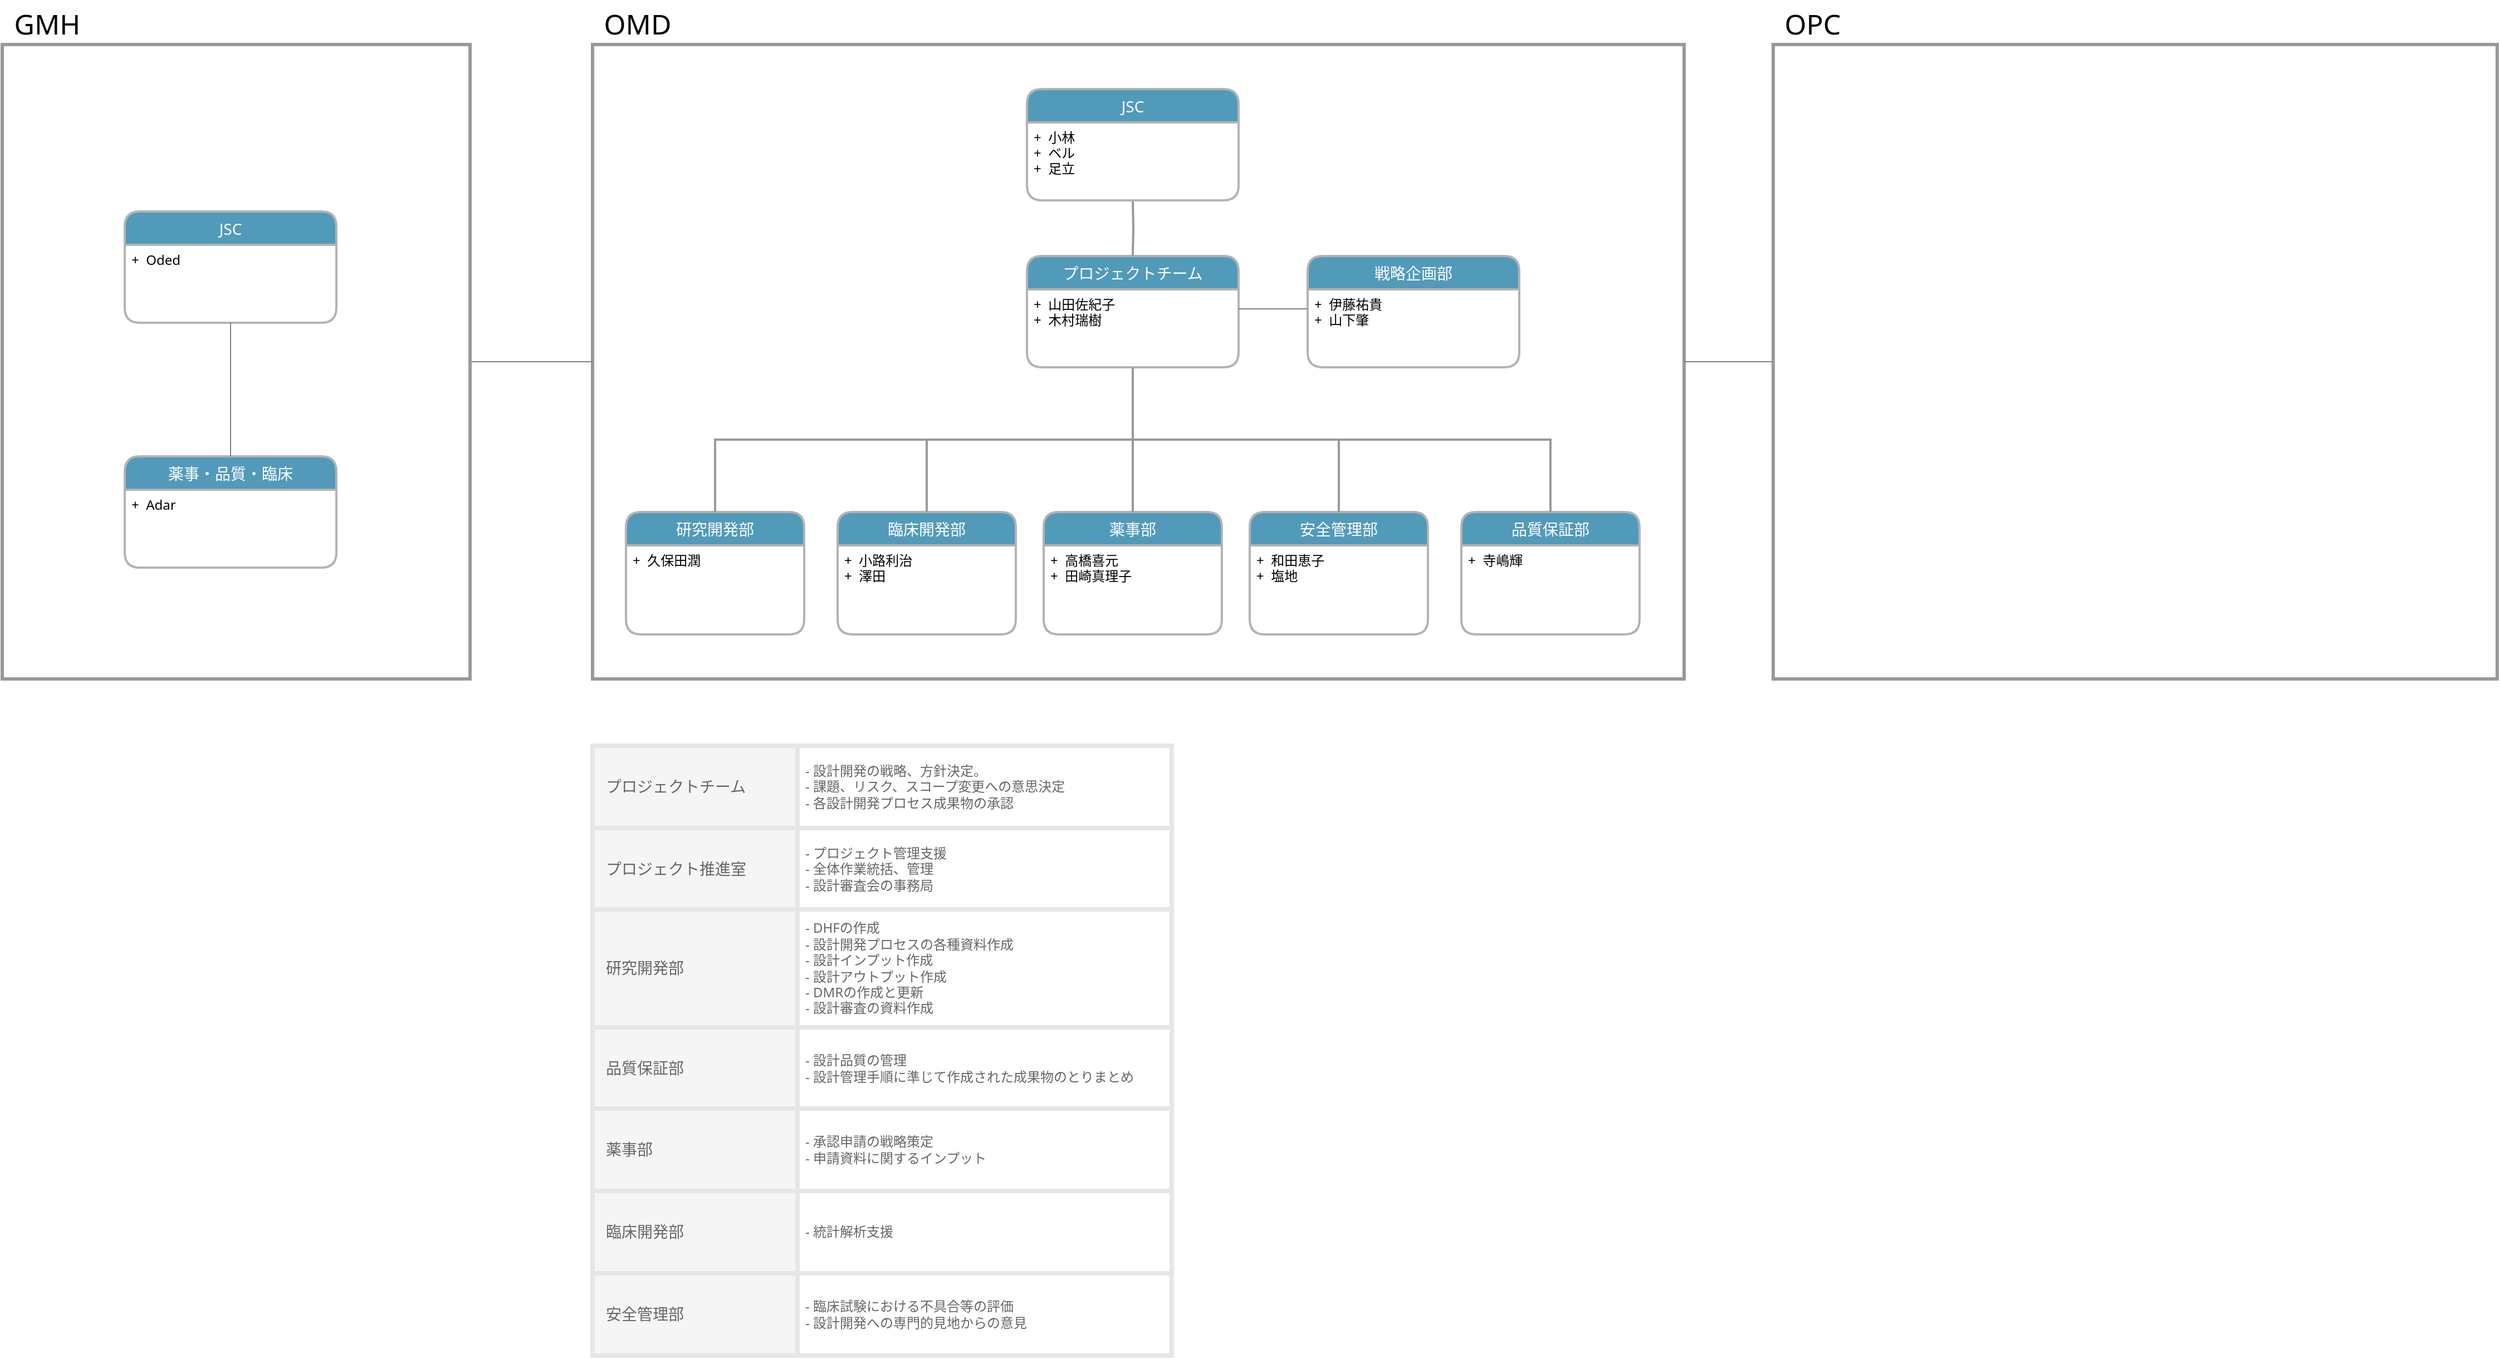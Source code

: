 <mxfile version="20.2.0" type="github">
  <diagram id="-1XbQWdAczWEwSHENw1Y" name="Page-1">
    <mxGraphModel dx="3411" dy="1083" grid="1" gridSize="10" guides="1" tooltips="1" connect="1" arrows="1" fold="1" page="1" pageScale="1" pageWidth="850" pageHeight="1100" math="0" shadow="0">
      <root>
        <mxCell id="0" />
        <mxCell id="1" parent="0" />
        <mxCell id="92E8GHfRl66O824Zm0lk-59" value="" style="rounded=0;whiteSpace=wrap;html=1;fillColor=none;strokeColor=#999999;strokeWidth=3;" vertex="1" parent="1">
          <mxGeometry x="-650" y="240" width="980" height="570" as="geometry" />
        </mxCell>
        <mxCell id="92E8GHfRl66O824Zm0lk-3" value="プロジェクトチーム" style="swimlane;childLayout=stackLayout;horizontal=1;startSize=30;horizontalStack=0;rounded=1;fontSize=14;fontStyle=0;strokeWidth=2;resizeParent=0;resizeLast=1;shadow=0;dashed=0;align=center;fillColor=#529ABA;fontColor=#FFFFFF;strokeColor=#B3B3B3;fontFamily=Noto Sans;fontSource=https%3A%2F%2Ffonts.googleapis.com%2Fcss%3Ffamily%3DNoto%2BSans;" vertex="1" parent="1">
          <mxGeometry x="-260" y="430" width="190" height="100" as="geometry">
            <mxRectangle x="290" y="380" width="160" height="30" as="alternateBounds" />
          </mxGeometry>
        </mxCell>
        <mxCell id="92E8GHfRl66O824Zm0lk-4" value="+  山田佐紀子　&#xa;+  木村瑞樹" style="align=left;strokeColor=none;fillColor=none;spacingLeft=4;fontSize=12;verticalAlign=top;resizable=0;rotatable=0;part=1;fontFamily=Noto Sans;fontSource=https%3A%2F%2Ffonts.googleapis.com%2Fcss%3Ffamily%3DNoto%2BSans;" vertex="1" parent="92E8GHfRl66O824Zm0lk-3">
          <mxGeometry y="30" width="190" height="70" as="geometry" />
        </mxCell>
        <mxCell id="92E8GHfRl66O824Zm0lk-5" style="edgeStyle=orthogonalEdgeStyle;rounded=0;orthogonalLoop=1;jettySize=auto;html=1;exitX=0.5;exitY=1;exitDx=0;exitDy=0;fontSize=18;fontColor=#FFFFFF;startArrow=none;startFill=0;strokeColor=#999999;strokeWidth=2;endArrow=none;endFill=0;fontFamily=Noto Sans;fontSource=https%3A%2F%2Ffonts.googleapis.com%2Fcss%3Ffamily%3DNoto%2BSans;" edge="1" parent="1" target="92E8GHfRl66O824Zm0lk-3">
          <mxGeometry relative="1" as="geometry">
            <mxPoint x="-165" y="380.0" as="sourcePoint" />
          </mxGeometry>
        </mxCell>
        <mxCell id="92E8GHfRl66O824Zm0lk-6" value="研究開発部" style="swimlane;childLayout=stackLayout;horizontal=1;startSize=30;horizontalStack=0;rounded=1;fontSize=14;fontStyle=0;strokeWidth=2;resizeParent=0;resizeLast=1;shadow=0;dashed=0;align=center;fillColor=#529ABA;fontColor=#FFFFFF;strokeColor=#B3B3B3;fontFamily=Noto Sans;fontSource=https%3A%2F%2Ffonts.googleapis.com%2Fcss%3Ffamily%3DNoto%2BSans;" vertex="1" parent="1">
          <mxGeometry x="-620" y="660" width="160" height="110" as="geometry" />
        </mxCell>
        <mxCell id="92E8GHfRl66O824Zm0lk-7" value="+  久保田潤" style="align=left;strokeColor=none;fillColor=none;spacingLeft=4;fontSize=12;verticalAlign=top;resizable=0;rotatable=0;part=1;fontFamily=Noto Sans;fontSource=https%3A%2F%2Ffonts.googleapis.com%2Fcss%3Ffamily%3DNoto%2BSans;" vertex="1" parent="92E8GHfRl66O824Zm0lk-6">
          <mxGeometry y="30" width="160" height="80" as="geometry" />
        </mxCell>
        <mxCell id="92E8GHfRl66O824Zm0lk-8" style="edgeStyle=orthogonalEdgeStyle;rounded=0;orthogonalLoop=1;jettySize=auto;html=1;exitX=0.5;exitY=1;exitDx=0;exitDy=0;entryX=0.5;entryY=0;entryDx=0;entryDy=0;fontSize=18;fontColor=#666666;startArrow=none;startFill=0;endArrow=none;endFill=0;strokeColor=#999999;strokeWidth=2;fontFamily=Noto Sans;fontSource=https%3A%2F%2Ffonts.googleapis.com%2Fcss%3Ffamily%3DNoto%2BSans;" edge="1" parent="1" source="92E8GHfRl66O824Zm0lk-4" target="92E8GHfRl66O824Zm0lk-6">
          <mxGeometry relative="1" as="geometry" />
        </mxCell>
        <mxCell id="92E8GHfRl66O824Zm0lk-9" value="臨床開発部" style="swimlane;childLayout=stackLayout;horizontal=1;startSize=30;horizontalStack=0;rounded=1;fontSize=14;fontStyle=0;strokeWidth=2;resizeParent=0;resizeLast=1;shadow=0;dashed=0;align=center;fillColor=#529ABA;fontColor=#FFFFFF;strokeColor=#B3B3B3;fontFamily=Noto Sans;fontSource=https%3A%2F%2Ffonts.googleapis.com%2Fcss%3Ffamily%3DNoto%2BSans;" vertex="1" parent="1">
          <mxGeometry x="-430" y="660" width="160" height="110" as="geometry" />
        </mxCell>
        <mxCell id="92E8GHfRl66O824Zm0lk-10" value="+  小路利治&#xa;+  澤田" style="align=left;strokeColor=none;fillColor=none;spacingLeft=4;fontSize=12;verticalAlign=top;resizable=0;rotatable=0;part=1;fontFamily=Noto Sans;fontSource=https%3A%2F%2Ffonts.googleapis.com%2Fcss%3Ffamily%3DNoto%2BSans;" vertex="1" parent="92E8GHfRl66O824Zm0lk-9">
          <mxGeometry y="30" width="160" height="80" as="geometry" />
        </mxCell>
        <mxCell id="92E8GHfRl66O824Zm0lk-11" value="薬事部" style="swimlane;childLayout=stackLayout;horizontal=1;startSize=30;horizontalStack=0;rounded=1;fontSize=14;fontStyle=0;strokeWidth=2;resizeParent=0;resizeLast=1;shadow=0;dashed=0;align=center;fillColor=#529ABA;fontColor=#FFFFFF;strokeColor=#B3B3B3;fontFamily=Noto Sans;fontSource=https%3A%2F%2Ffonts.googleapis.com%2Fcss%3Ffamily%3DNoto%2BSans;" vertex="1" parent="1">
          <mxGeometry x="-245" y="660" width="160" height="110" as="geometry" />
        </mxCell>
        <mxCell id="92E8GHfRl66O824Zm0lk-12" value="+  高橋喜元&#xa;+  田崎真理子" style="align=left;strokeColor=none;fillColor=none;spacingLeft=4;fontSize=12;verticalAlign=top;resizable=0;rotatable=0;part=1;fontFamily=Noto Sans;fontSource=https%3A%2F%2Ffonts.googleapis.com%2Fcss%3Ffamily%3DNoto%2BSans;" vertex="1" parent="92E8GHfRl66O824Zm0lk-11">
          <mxGeometry y="30" width="160" height="80" as="geometry" />
        </mxCell>
        <mxCell id="92E8GHfRl66O824Zm0lk-13" value="安全管理部" style="swimlane;childLayout=stackLayout;horizontal=1;startSize=30;horizontalStack=0;rounded=1;fontSize=14;fontStyle=0;strokeWidth=2;resizeParent=0;resizeLast=1;shadow=0;dashed=0;align=center;fillColor=#529ABA;fontColor=#FFFFFF;strokeColor=#B3B3B3;fontFamily=Noto Sans;fontSource=https%3A%2F%2Ffonts.googleapis.com%2Fcss%3Ffamily%3DNoto%2BSans;" vertex="1" parent="1">
          <mxGeometry x="-60" y="660" width="160" height="110" as="geometry" />
        </mxCell>
        <mxCell id="92E8GHfRl66O824Zm0lk-14" value="+  和田恵子&#xa;+  塩地" style="align=left;strokeColor=none;fillColor=none;spacingLeft=4;fontSize=12;verticalAlign=top;resizable=0;rotatable=0;part=1;fontFamily=Noto Sans;fontSource=https%3A%2F%2Ffonts.googleapis.com%2Fcss%3Ffamily%3DNoto%2BSans;" vertex="1" parent="92E8GHfRl66O824Zm0lk-13">
          <mxGeometry y="30" width="160" height="80" as="geometry" />
        </mxCell>
        <mxCell id="92E8GHfRl66O824Zm0lk-15" value="品質保証部" style="swimlane;childLayout=stackLayout;horizontal=1;startSize=30;horizontalStack=0;rounded=1;fontSize=14;fontStyle=0;strokeWidth=2;resizeParent=0;resizeLast=1;shadow=0;dashed=0;align=center;fillColor=#529ABA;fontColor=#FFFFFF;strokeColor=#B3B3B3;fontFamily=Noto Sans;fontSource=https%3A%2F%2Ffonts.googleapis.com%2Fcss%3Ffamily%3DNoto%2BSans;" vertex="1" parent="1">
          <mxGeometry x="130" y="660" width="160" height="110" as="geometry" />
        </mxCell>
        <mxCell id="92E8GHfRl66O824Zm0lk-16" value="+  寺嶋輝" style="align=left;strokeColor=none;fillColor=none;spacingLeft=4;fontSize=12;verticalAlign=top;resizable=0;rotatable=0;part=1;fontFamily=Noto Sans;fontSource=https%3A%2F%2Ffonts.googleapis.com%2Fcss%3Ffamily%3DNoto%2BSans;" vertex="1" parent="92E8GHfRl66O824Zm0lk-15">
          <mxGeometry y="30" width="160" height="80" as="geometry" />
        </mxCell>
        <mxCell id="92E8GHfRl66O824Zm0lk-17" style="edgeStyle=orthogonalEdgeStyle;rounded=0;orthogonalLoop=1;jettySize=auto;html=1;exitX=0.5;exitY=1;exitDx=0;exitDy=0;entryX=0.5;entryY=0;entryDx=0;entryDy=0;fontSize=18;fontColor=#666666;startArrow=none;startFill=0;endArrow=none;endFill=0;strokeColor=#999999;strokeWidth=2;fontFamily=Noto Sans;fontSource=https%3A%2F%2Ffonts.googleapis.com%2Fcss%3Ffamily%3DNoto%2BSans;" edge="1" parent="1" source="92E8GHfRl66O824Zm0lk-4" target="92E8GHfRl66O824Zm0lk-9">
          <mxGeometry relative="1" as="geometry" />
        </mxCell>
        <mxCell id="92E8GHfRl66O824Zm0lk-18" style="edgeStyle=orthogonalEdgeStyle;rounded=0;orthogonalLoop=1;jettySize=auto;html=1;exitX=0.5;exitY=1;exitDx=0;exitDy=0;fontSize=18;fontColor=#666666;startArrow=none;startFill=0;endArrow=none;endFill=0;strokeColor=#999999;strokeWidth=2;fontFamily=Noto Sans;fontSource=https%3A%2F%2Ffonts.googleapis.com%2Fcss%3Ffamily%3DNoto%2BSans;" edge="1" parent="1" source="92E8GHfRl66O824Zm0lk-4" target="92E8GHfRl66O824Zm0lk-11">
          <mxGeometry relative="1" as="geometry" />
        </mxCell>
        <mxCell id="92E8GHfRl66O824Zm0lk-19" style="edgeStyle=orthogonalEdgeStyle;rounded=0;orthogonalLoop=1;jettySize=auto;html=1;exitX=0.5;exitY=1;exitDx=0;exitDy=0;entryX=0.5;entryY=0;entryDx=0;entryDy=0;fontSize=18;fontColor=#666666;startArrow=none;startFill=0;endArrow=none;endFill=0;strokeColor=#999999;strokeWidth=2;fontFamily=Noto Sans;fontSource=https%3A%2F%2Ffonts.googleapis.com%2Fcss%3Ffamily%3DNoto%2BSans;" edge="1" parent="1" source="92E8GHfRl66O824Zm0lk-4" target="92E8GHfRl66O824Zm0lk-13">
          <mxGeometry relative="1" as="geometry" />
        </mxCell>
        <mxCell id="92E8GHfRl66O824Zm0lk-20" style="edgeStyle=orthogonalEdgeStyle;rounded=0;orthogonalLoop=1;jettySize=auto;html=1;exitX=0.5;exitY=1;exitDx=0;exitDy=0;fontSize=18;fontColor=#666666;startArrow=none;startFill=0;endArrow=none;endFill=0;strokeColor=#999999;strokeWidth=2;fontFamily=Noto Sans;fontSource=https%3A%2F%2Ffonts.googleapis.com%2Fcss%3Ffamily%3DNoto%2BSans;" edge="1" parent="1" source="92E8GHfRl66O824Zm0lk-4" target="92E8GHfRl66O824Zm0lk-15">
          <mxGeometry relative="1" as="geometry" />
        </mxCell>
        <mxCell id="92E8GHfRl66O824Zm0lk-21" value="" style="shape=table;html=1;whiteSpace=wrap;startSize=0;container=1;collapsible=0;childLayout=tableLayout;fontFamily=Noto Sans;fontSource=https%3A%2F%2Ffonts.googleapis.com%2Fcss%3Ffamily%3DNoto%2BSans;strokeColor=#E6E6E6;strokeWidth=4;fontSize=12;fontColor=#666666;" vertex="1" parent="1">
          <mxGeometry x="-650" y="870" width="520" height="548" as="geometry" />
        </mxCell>
        <mxCell id="92E8GHfRl66O824Zm0lk-22" value="" style="shape=tableRow;horizontal=0;startSize=0;swimlaneHead=0;swimlaneBody=0;top=0;left=0;bottom=0;right=0;collapsible=0;dropTarget=0;fillColor=none;points=[[0,0.5],[1,0.5]];portConstraint=eastwest;fontFamily=Noto Sans;fontSource=https%3A%2F%2Ffonts.googleapis.com%2Fcss%3Ffamily%3DNoto%2BSans;" vertex="1" parent="92E8GHfRl66O824Zm0lk-21">
          <mxGeometry width="520" height="74" as="geometry" />
        </mxCell>
        <mxCell id="92E8GHfRl66O824Zm0lk-23" value="&lt;div style=&quot;font-size: 14px;&quot;&gt;&lt;font style=&quot;font-size: 14px;&quot;&gt;プロジェクトチーム&lt;/font&gt;&lt;/div&gt;" style="shape=partialRectangle;html=1;whiteSpace=wrap;connectable=0;fillColor=#E6E6E6;top=0;left=0;bottom=0;right=0;overflow=hidden;fontFamily=Noto Sans;fontSource=https%3A%2F%2Ffonts.googleapis.com%2Fcss%3Ffamily%3DNoto%2BSans;fontColor=#666666;fontSize=14;align=left;spacingLeft=10;opacity=40;" vertex="1" parent="92E8GHfRl66O824Zm0lk-22">
          <mxGeometry width="184" height="74" as="geometry">
            <mxRectangle width="184" height="74" as="alternateBounds" />
          </mxGeometry>
        </mxCell>
        <mxCell id="92E8GHfRl66O824Zm0lk-24" value="&lt;div&gt;- 設計開発の戦略、方針決定。&lt;/div&gt;&lt;div&gt;- 課題、リスク、スコープ変更への意思決定&lt;br&gt;- 各設計開発プロセス成果物の承認&lt;br&gt;&lt;/div&gt;" style="shape=partialRectangle;html=1;whiteSpace=wrap;connectable=0;fillColor=none;top=0;left=0;bottom=0;right=0;overflow=hidden;fontFamily=Noto Sans;fontSource=https%3A%2F%2Ffonts.googleapis.com%2Fcss%3Ffamily%3DNoto%2BSans;align=left;spacingLeft=5;fontColor=#666666;" vertex="1" parent="92E8GHfRl66O824Zm0lk-22">
          <mxGeometry x="184" width="336" height="74" as="geometry">
            <mxRectangle width="336" height="74" as="alternateBounds" />
          </mxGeometry>
        </mxCell>
        <mxCell id="92E8GHfRl66O824Zm0lk-25" value="" style="shape=tableRow;horizontal=0;startSize=0;swimlaneHead=0;swimlaneBody=0;top=0;left=0;bottom=0;right=0;collapsible=0;dropTarget=0;fillColor=none;points=[[0,0.5],[1,0.5]];portConstraint=eastwest;fontFamily=Noto Sans;fontSource=https%3A%2F%2Ffonts.googleapis.com%2Fcss%3Ffamily%3DNoto%2BSans;" vertex="1" parent="92E8GHfRl66O824Zm0lk-21">
          <mxGeometry y="74" width="520" height="73" as="geometry" />
        </mxCell>
        <mxCell id="92E8GHfRl66O824Zm0lk-26" value="プロジェクト推進室" style="shape=partialRectangle;html=1;whiteSpace=wrap;connectable=0;fillColor=#E6E6E6;top=0;left=0;bottom=0;right=0;overflow=hidden;fontFamily=Noto Sans;fontSource=https%3A%2F%2Ffonts.googleapis.com%2Fcss%3Ffamily%3DNoto%2BSans;fontColor=#666666;fontSize=14;align=left;spacingLeft=10;opacity=40;" vertex="1" parent="92E8GHfRl66O824Zm0lk-25">
          <mxGeometry width="184" height="73" as="geometry">
            <mxRectangle width="184" height="73" as="alternateBounds" />
          </mxGeometry>
        </mxCell>
        <mxCell id="92E8GHfRl66O824Zm0lk-27" value="- プロジェクト管理支援&lt;br&gt;&lt;div&gt;- 全体作業統括、管理&lt;br&gt;&lt;/div&gt;&lt;div&gt;- 設計審査会の事務局&lt;br&gt;&lt;/div&gt;" style="shape=partialRectangle;html=1;whiteSpace=wrap;connectable=0;fillColor=none;top=0;left=0;bottom=0;right=0;overflow=hidden;fontFamily=Noto Sans;fontSource=https%3A%2F%2Ffonts.googleapis.com%2Fcss%3Ffamily%3DNoto%2BSans;align=left;spacingLeft=5;fontColor=#666666;" vertex="1" parent="92E8GHfRl66O824Zm0lk-25">
          <mxGeometry x="184" width="336" height="73" as="geometry">
            <mxRectangle width="336" height="73" as="alternateBounds" />
          </mxGeometry>
        </mxCell>
        <mxCell id="92E8GHfRl66O824Zm0lk-28" value="" style="shape=tableRow;horizontal=0;startSize=0;swimlaneHead=0;swimlaneBody=0;top=0;left=0;bottom=0;right=0;collapsible=0;dropTarget=0;fillColor=none;points=[[0,0.5],[1,0.5]];portConstraint=eastwest;fontFamily=Noto Sans;fontSource=https%3A%2F%2Ffonts.googleapis.com%2Fcss%3Ffamily%3DNoto%2BSans;" vertex="1" parent="92E8GHfRl66O824Zm0lk-21">
          <mxGeometry y="147" width="520" height="106" as="geometry" />
        </mxCell>
        <mxCell id="92E8GHfRl66O824Zm0lk-29" value="研究開発部" style="shape=partialRectangle;html=1;whiteSpace=wrap;connectable=0;fillColor=#E6E6E6;top=0;left=0;bottom=0;right=0;overflow=hidden;fontFamily=Noto Sans;fontSource=https%3A%2F%2Ffonts.googleapis.com%2Fcss%3Ffamily%3DNoto%2BSans;fontColor=#666666;fontSize=14;align=left;spacingLeft=10;opacity=40;" vertex="1" parent="92E8GHfRl66O824Zm0lk-28">
          <mxGeometry width="184" height="106" as="geometry">
            <mxRectangle width="184" height="106" as="alternateBounds" />
          </mxGeometry>
        </mxCell>
        <mxCell id="92E8GHfRl66O824Zm0lk-30" value="- DHFの作成&lt;br&gt;&lt;div&gt;- 設計開発プロセスの各種資料作成&lt;/div&gt;&lt;div&gt;- 設計インプット作成&lt;/div&gt;&lt;div&gt;- 設計アウトプット作成&lt;/div&gt;&lt;div&gt;- DMRの作成と更新&lt;/div&gt;&lt;div&gt;- 設計審査の資料作成&lt;br&gt;&lt;/div&gt;" style="shape=partialRectangle;html=1;whiteSpace=wrap;connectable=0;fillColor=none;top=0;left=0;bottom=0;right=0;overflow=hidden;fontFamily=Noto Sans;fontSource=https%3A%2F%2Ffonts.googleapis.com%2Fcss%3Ffamily%3DNoto%2BSans;align=left;spacingLeft=5;fontColor=#666666;" vertex="1" parent="92E8GHfRl66O824Zm0lk-28">
          <mxGeometry x="184" width="336" height="106" as="geometry">
            <mxRectangle width="336" height="106" as="alternateBounds" />
          </mxGeometry>
        </mxCell>
        <mxCell id="92E8GHfRl66O824Zm0lk-31" value="" style="shape=tableRow;horizontal=0;startSize=0;swimlaneHead=0;swimlaneBody=0;top=0;left=0;bottom=0;right=0;collapsible=0;dropTarget=0;fillColor=none;points=[[0,0.5],[1,0.5]];portConstraint=eastwest;fontFamily=Noto Sans;fontSource=https%3A%2F%2Ffonts.googleapis.com%2Fcss%3Ffamily%3DNoto%2BSans;" vertex="1" parent="92E8GHfRl66O824Zm0lk-21">
          <mxGeometry y="253" width="520" height="73" as="geometry" />
        </mxCell>
        <mxCell id="92E8GHfRl66O824Zm0lk-32" value="品質保証部" style="shape=partialRectangle;html=1;whiteSpace=wrap;connectable=0;fillColor=#E6E6E6;top=0;left=0;bottom=0;right=0;overflow=hidden;fontFamily=Noto Sans;fontSource=https%3A%2F%2Ffonts.googleapis.com%2Fcss%3Ffamily%3DNoto%2BSans;fontColor=#666666;fontSize=14;align=left;spacingLeft=10;opacity=40;" vertex="1" parent="92E8GHfRl66O824Zm0lk-31">
          <mxGeometry width="184" height="73" as="geometry">
            <mxRectangle width="184" height="73" as="alternateBounds" />
          </mxGeometry>
        </mxCell>
        <mxCell id="92E8GHfRl66O824Zm0lk-33" value="&lt;div&gt;- 設計品質の管理&lt;br&gt;&lt;/div&gt;&lt;div&gt;- 設計管理手順に準じて作成された成果物のとりまとめ&lt;br&gt;&lt;/div&gt;" style="shape=partialRectangle;html=1;whiteSpace=wrap;connectable=0;fillColor=none;top=0;left=0;bottom=0;right=0;overflow=hidden;fontFamily=Noto Sans;fontSource=https%3A%2F%2Ffonts.googleapis.com%2Fcss%3Ffamily%3DNoto%2BSans;align=left;spacingLeft=5;fontColor=#666666;spacingRight=4;" vertex="1" parent="92E8GHfRl66O824Zm0lk-31">
          <mxGeometry x="184" width="336" height="73" as="geometry">
            <mxRectangle width="336" height="73" as="alternateBounds" />
          </mxGeometry>
        </mxCell>
        <mxCell id="92E8GHfRl66O824Zm0lk-34" style="shape=tableRow;horizontal=0;startSize=0;swimlaneHead=0;swimlaneBody=0;top=0;left=0;bottom=0;right=0;collapsible=0;dropTarget=0;fillColor=none;points=[[0,0.5],[1,0.5]];portConstraint=eastwest;fontFamily=Noto Sans;fontSource=https%3A%2F%2Ffonts.googleapis.com%2Fcss%3Ffamily%3DNoto%2BSans;" vertex="1" parent="92E8GHfRl66O824Zm0lk-21">
          <mxGeometry y="326" width="520" height="74" as="geometry" />
        </mxCell>
        <mxCell id="92E8GHfRl66O824Zm0lk-35" value="薬事部" style="shape=partialRectangle;html=1;whiteSpace=wrap;connectable=0;fillColor=#E6E6E6;top=0;left=0;bottom=0;right=0;overflow=hidden;fontFamily=Noto Sans;fontSource=https%3A%2F%2Ffonts.googleapis.com%2Fcss%3Ffamily%3DNoto%2BSans;fontColor=#666666;fontSize=14;align=left;spacingLeft=10;opacity=40;" vertex="1" parent="92E8GHfRl66O824Zm0lk-34">
          <mxGeometry width="184" height="74" as="geometry">
            <mxRectangle width="184" height="74" as="alternateBounds" />
          </mxGeometry>
        </mxCell>
        <mxCell id="92E8GHfRl66O824Zm0lk-36" value="&lt;div&gt;- 承認申請の戦略策定&lt;/div&gt;&lt;div&gt;- 申請資料に関するインプット&lt;br&gt;&lt;/div&gt;" style="shape=partialRectangle;html=1;whiteSpace=wrap;connectable=0;fillColor=none;top=0;left=0;bottom=0;right=0;overflow=hidden;fontFamily=Noto Sans;fontSource=https%3A%2F%2Ffonts.googleapis.com%2Fcss%3Ffamily%3DNoto%2BSans;align=left;spacingLeft=5;fontColor=#666666;" vertex="1" parent="92E8GHfRl66O824Zm0lk-34">
          <mxGeometry x="184" width="336" height="74" as="geometry">
            <mxRectangle width="336" height="74" as="alternateBounds" />
          </mxGeometry>
        </mxCell>
        <mxCell id="92E8GHfRl66O824Zm0lk-37" style="shape=tableRow;horizontal=0;startSize=0;swimlaneHead=0;swimlaneBody=0;top=0;left=0;bottom=0;right=0;collapsible=0;dropTarget=0;fillColor=none;points=[[0,0.5],[1,0.5]];portConstraint=eastwest;fontFamily=Noto Sans;fontSource=https%3A%2F%2Ffonts.googleapis.com%2Fcss%3Ffamily%3DNoto%2BSans;" vertex="1" parent="92E8GHfRl66O824Zm0lk-21">
          <mxGeometry y="400" width="520" height="74" as="geometry" />
        </mxCell>
        <mxCell id="92E8GHfRl66O824Zm0lk-38" value="臨床開発部" style="shape=partialRectangle;html=1;whiteSpace=wrap;connectable=0;fillColor=#E6E6E6;top=0;left=0;bottom=0;right=0;overflow=hidden;fontFamily=Noto Sans;fontSource=https%3A%2F%2Ffonts.googleapis.com%2Fcss%3Ffamily%3DNoto%2BSans;fontColor=#666666;fontSize=14;align=left;spacingLeft=10;opacity=40;" vertex="1" parent="92E8GHfRl66O824Zm0lk-37">
          <mxGeometry width="184" height="74" as="geometry">
            <mxRectangle width="184" height="74" as="alternateBounds" />
          </mxGeometry>
        </mxCell>
        <mxCell id="92E8GHfRl66O824Zm0lk-39" value="&lt;div&gt;- 統計解析支援&lt;/div&gt;" style="shape=partialRectangle;html=1;whiteSpace=wrap;connectable=0;fillColor=none;top=0;left=0;bottom=0;right=0;overflow=hidden;fontFamily=Noto Sans;fontSource=https%3A%2F%2Ffonts.googleapis.com%2Fcss%3Ffamily%3DNoto%2BSans;align=left;spacingLeft=5;fontColor=#666666;" vertex="1" parent="92E8GHfRl66O824Zm0lk-37">
          <mxGeometry x="184" width="336" height="74" as="geometry">
            <mxRectangle width="336" height="74" as="alternateBounds" />
          </mxGeometry>
        </mxCell>
        <mxCell id="92E8GHfRl66O824Zm0lk-40" style="shape=tableRow;horizontal=0;startSize=0;swimlaneHead=0;swimlaneBody=0;top=0;left=0;bottom=0;right=0;collapsible=0;dropTarget=0;fillColor=none;points=[[0,0.5],[1,0.5]];portConstraint=eastwest;fontFamily=Noto Sans;fontSource=https%3A%2F%2Ffonts.googleapis.com%2Fcss%3Ffamily%3DNoto%2BSans;" vertex="1" parent="92E8GHfRl66O824Zm0lk-21">
          <mxGeometry y="474" width="520" height="74" as="geometry" />
        </mxCell>
        <mxCell id="92E8GHfRl66O824Zm0lk-41" value="安全管理部" style="shape=partialRectangle;html=1;whiteSpace=wrap;connectable=0;fillColor=#E6E6E6;top=0;left=0;bottom=0;right=0;overflow=hidden;fontFamily=Noto Sans;fontSource=https%3A%2F%2Ffonts.googleapis.com%2Fcss%3Ffamily%3DNoto%2BSans;fontColor=#666666;fontSize=14;align=left;spacingLeft=10;opacity=40;" vertex="1" parent="92E8GHfRl66O824Zm0lk-40">
          <mxGeometry width="184" height="74" as="geometry">
            <mxRectangle width="184" height="74" as="alternateBounds" />
          </mxGeometry>
        </mxCell>
        <mxCell id="92E8GHfRl66O824Zm0lk-42" value="&lt;div&gt;- &lt;span lang=&quot;JA&quot;&gt;臨床試験における不具合等の評価&lt;/span&gt;&lt;/div&gt;&lt;div&gt;&lt;span lang=&quot;JA&quot;&gt;- 設計開発への専門的見地からの意見&lt;/span&gt;&lt;/div&gt;" style="shape=partialRectangle;html=1;whiteSpace=wrap;connectable=0;fillColor=none;top=0;left=0;bottom=0;right=0;overflow=hidden;fontFamily=Noto Sans;fontSource=https%3A%2F%2Ffonts.googleapis.com%2Fcss%3Ffamily%3DNoto%2BSans;align=left;spacingLeft=5;fontColor=#666666;" vertex="1" parent="92E8GHfRl66O824Zm0lk-40">
          <mxGeometry x="184" width="336" height="74" as="geometry">
            <mxRectangle width="336" height="74" as="alternateBounds" />
          </mxGeometry>
        </mxCell>
        <mxCell id="92E8GHfRl66O824Zm0lk-43" value="戦略企画部" style="swimlane;childLayout=stackLayout;horizontal=1;startSize=30;horizontalStack=0;rounded=1;fontSize=14;fontStyle=0;strokeWidth=2;resizeParent=0;resizeLast=1;shadow=0;dashed=0;align=center;fillColor=#529ABA;fontColor=#FFFFFF;strokeColor=#B3B3B3;fontFamily=Noto Sans;fontSource=https%3A%2F%2Ffonts.googleapis.com%2Fcss%3Ffamily%3DNoto%2BSans;" vertex="1" parent="1">
          <mxGeometry x="-8" y="430" width="190" height="100" as="geometry">
            <mxRectangle x="290" y="380" width="160" height="30" as="alternateBounds" />
          </mxGeometry>
        </mxCell>
        <mxCell id="92E8GHfRl66O824Zm0lk-44" value="+  伊藤祐貴&#xa;+  山下肇" style="align=left;strokeColor=none;fillColor=none;spacingLeft=4;fontSize=12;verticalAlign=top;resizable=0;rotatable=0;part=1;fontFamily=Noto Sans;fontSource=https%3A%2F%2Ffonts.googleapis.com%2Fcss%3Ffamily%3DNoto%2BSans;" vertex="1" parent="92E8GHfRl66O824Zm0lk-43">
          <mxGeometry y="30" width="190" height="70" as="geometry" />
        </mxCell>
        <mxCell id="92E8GHfRl66O824Zm0lk-48" style="edgeStyle=orthogonalEdgeStyle;rounded=0;orthogonalLoop=1;jettySize=auto;html=1;exitX=1;exitY=0.25;exitDx=0;exitDy=0;entryX=0;entryY=0.25;entryDx=0;entryDy=0;strokeColor=#808080;endArrow=none;endFill=0;" edge="1" parent="1" source="92E8GHfRl66O824Zm0lk-4" target="92E8GHfRl66O824Zm0lk-44">
          <mxGeometry relative="1" as="geometry" />
        </mxCell>
        <mxCell id="92E8GHfRl66O824Zm0lk-51" value="JSC" style="swimlane;childLayout=stackLayout;horizontal=1;startSize=30;horizontalStack=0;rounded=1;fontSize=14;fontStyle=0;strokeWidth=2;resizeParent=0;resizeLast=1;shadow=0;dashed=0;align=center;fillColor=#529ABA;fontColor=#FFFFFF;strokeColor=#B3B3B3;fontFamily=Noto Sans;fontSource=https%3A%2F%2Ffonts.googleapis.com%2Fcss%3Ffamily%3DNoto%2BSans;" vertex="1" parent="1">
          <mxGeometry x="-260" y="280" width="190" height="100" as="geometry">
            <mxRectangle x="290" y="380" width="160" height="30" as="alternateBounds" />
          </mxGeometry>
        </mxCell>
        <mxCell id="92E8GHfRl66O824Zm0lk-52" value="+  小林&#xa;+  ベル&#xa;+  足立　" style="align=left;strokeColor=none;fillColor=none;spacingLeft=4;fontSize=12;verticalAlign=top;resizable=0;rotatable=0;part=1;fontFamily=Noto Sans;fontSource=https%3A%2F%2Ffonts.googleapis.com%2Fcss%3Ffamily%3DNoto%2BSans;" vertex="1" parent="92E8GHfRl66O824Zm0lk-51">
          <mxGeometry y="30" width="190" height="70" as="geometry" />
        </mxCell>
        <mxCell id="92E8GHfRl66O824Zm0lk-67" style="edgeStyle=orthogonalEdgeStyle;rounded=0;orthogonalLoop=1;jettySize=auto;html=1;exitX=1;exitY=0.5;exitDx=0;exitDy=0;entryX=0;entryY=0.5;entryDx=0;entryDy=0;fontFamily=Noto Sans;fontSource=https%3A%2F%2Ffonts.googleapis.com%2Fcss%3Ffamily%3DNoto%2BSans;fontSize=25;endArrow=none;endFill=0;strokeColor=#808080;" edge="1" parent="1" source="92E8GHfRl66O824Zm0lk-59" target="92E8GHfRl66O824Zm0lk-65">
          <mxGeometry relative="1" as="geometry" />
        </mxCell>
        <mxCell id="92E8GHfRl66O824Zm0lk-60" value="OMD" style="text;html=1;align=center;verticalAlign=middle;resizable=0;points=[];autosize=1;strokeColor=none;fillColor=none;fontSize=25;fontFamily=Noto Sans;fontSource=https%3A%2F%2Ffonts.googleapis.com%2Fcss%3Ffamily%3DNoto%2BSans;labelBackgroundColor=default;" vertex="1" parent="1">
          <mxGeometry x="-650" y="200" width="80" height="40" as="geometry" />
        </mxCell>
        <mxCell id="92E8GHfRl66O824Zm0lk-64" style="edgeStyle=orthogonalEdgeStyle;rounded=0;orthogonalLoop=1;jettySize=auto;html=1;exitX=1;exitY=0.5;exitDx=0;exitDy=0;entryX=0;entryY=0.5;entryDx=0;entryDy=0;fontFamily=Noto Sans;fontSource=https%3A%2F%2Ffonts.googleapis.com%2Fcss%3Ffamily%3DNoto%2BSans;fontSize=25;endArrow=none;endFill=0;strokeColor=#808080;" edge="1" parent="1" source="92E8GHfRl66O824Zm0lk-61" target="92E8GHfRl66O824Zm0lk-59">
          <mxGeometry relative="1" as="geometry" />
        </mxCell>
        <mxCell id="92E8GHfRl66O824Zm0lk-61" value="" style="rounded=0;whiteSpace=wrap;html=1;fillColor=none;strokeColor=#999999;strokeWidth=3;" vertex="1" parent="1">
          <mxGeometry x="-1180" y="240" width="420" height="570" as="geometry" />
        </mxCell>
        <mxCell id="92E8GHfRl66O824Zm0lk-62" value="GMH" style="text;html=1;align=center;verticalAlign=middle;resizable=0;points=[];autosize=1;strokeColor=none;fillColor=none;fontSize=25;fontFamily=Noto Sans;fontSource=https%3A%2F%2Ffonts.googleapis.com%2Fcss%3Ffamily%3DNoto%2BSans;labelBackgroundColor=default;" vertex="1" parent="1">
          <mxGeometry x="-1180" y="200" width="80" height="40" as="geometry" />
        </mxCell>
        <mxCell id="92E8GHfRl66O824Zm0lk-65" value="" style="rounded=0;whiteSpace=wrap;html=1;fillColor=none;strokeColor=#999999;strokeWidth=3;" vertex="1" parent="1">
          <mxGeometry x="410" y="240" width="650" height="570" as="geometry" />
        </mxCell>
        <mxCell id="92E8GHfRl66O824Zm0lk-66" value="OPC" style="text;html=1;align=center;verticalAlign=middle;resizable=0;points=[];autosize=1;strokeColor=none;fillColor=none;fontSize=25;fontFamily=Noto Sans;fontSource=https%3A%2F%2Ffonts.googleapis.com%2Fcss%3Ffamily%3DNoto%2BSans;labelBackgroundColor=default;" vertex="1" parent="1">
          <mxGeometry x="410" y="200" width="70" height="40" as="geometry" />
        </mxCell>
        <mxCell id="92E8GHfRl66O824Zm0lk-68" value="JSC" style="swimlane;childLayout=stackLayout;horizontal=1;startSize=30;horizontalStack=0;rounded=1;fontSize=14;fontStyle=0;strokeWidth=2;resizeParent=0;resizeLast=1;shadow=0;dashed=0;align=center;fillColor=#529ABA;fontColor=#FFFFFF;strokeColor=#B3B3B3;fontFamily=Noto Sans;fontSource=https%3A%2F%2Ffonts.googleapis.com%2Fcss%3Ffamily%3DNoto%2BSans;" vertex="1" parent="1">
          <mxGeometry x="-1070" y="390" width="190" height="100" as="geometry">
            <mxRectangle x="290" y="380" width="160" height="30" as="alternateBounds" />
          </mxGeometry>
        </mxCell>
        <mxCell id="92E8GHfRl66O824Zm0lk-69" value="+  Oded　" style="align=left;strokeColor=none;fillColor=none;spacingLeft=4;fontSize=12;verticalAlign=top;resizable=0;rotatable=0;part=1;fontFamily=Noto Sans;fontSource=https%3A%2F%2Ffonts.googleapis.com%2Fcss%3Ffamily%3DNoto%2BSans;" vertex="1" parent="92E8GHfRl66O824Zm0lk-68">
          <mxGeometry y="30" width="190" height="70" as="geometry" />
        </mxCell>
        <mxCell id="92E8GHfRl66O824Zm0lk-70" value="薬事・品質・臨床" style="swimlane;childLayout=stackLayout;horizontal=1;startSize=30;horizontalStack=0;rounded=1;fontSize=14;fontStyle=0;strokeWidth=2;resizeParent=0;resizeLast=1;shadow=0;dashed=0;align=center;fillColor=#529ABA;fontColor=#FFFFFF;strokeColor=#B3B3B3;fontFamily=Noto Sans;fontSource=https%3A%2F%2Ffonts.googleapis.com%2Fcss%3Ffamily%3DNoto%2BSans;" vertex="1" parent="1">
          <mxGeometry x="-1070" y="610" width="190" height="100" as="geometry">
            <mxRectangle x="290" y="380" width="160" height="30" as="alternateBounds" />
          </mxGeometry>
        </mxCell>
        <mxCell id="92E8GHfRl66O824Zm0lk-71" value="+  Adar" style="align=left;strokeColor=none;fillColor=none;spacingLeft=4;fontSize=12;verticalAlign=top;resizable=0;rotatable=0;part=1;fontFamily=Noto Sans;fontSource=https%3A%2F%2Ffonts.googleapis.com%2Fcss%3Ffamily%3DNoto%2BSans;" vertex="1" parent="92E8GHfRl66O824Zm0lk-70">
          <mxGeometry y="30" width="190" height="70" as="geometry" />
        </mxCell>
        <mxCell id="92E8GHfRl66O824Zm0lk-72" style="edgeStyle=orthogonalEdgeStyle;rounded=0;orthogonalLoop=1;jettySize=auto;html=1;exitX=0.5;exitY=1;exitDx=0;exitDy=0;entryX=0.5;entryY=0;entryDx=0;entryDy=0;fontFamily=Noto Sans;fontSource=https%3A%2F%2Ffonts.googleapis.com%2Fcss%3Ffamily%3DNoto%2BSans;fontSize=25;endArrow=none;endFill=0;strokeColor=#808080;" edge="1" parent="1" source="92E8GHfRl66O824Zm0lk-69" target="92E8GHfRl66O824Zm0lk-70">
          <mxGeometry relative="1" as="geometry" />
        </mxCell>
      </root>
    </mxGraphModel>
  </diagram>
</mxfile>
